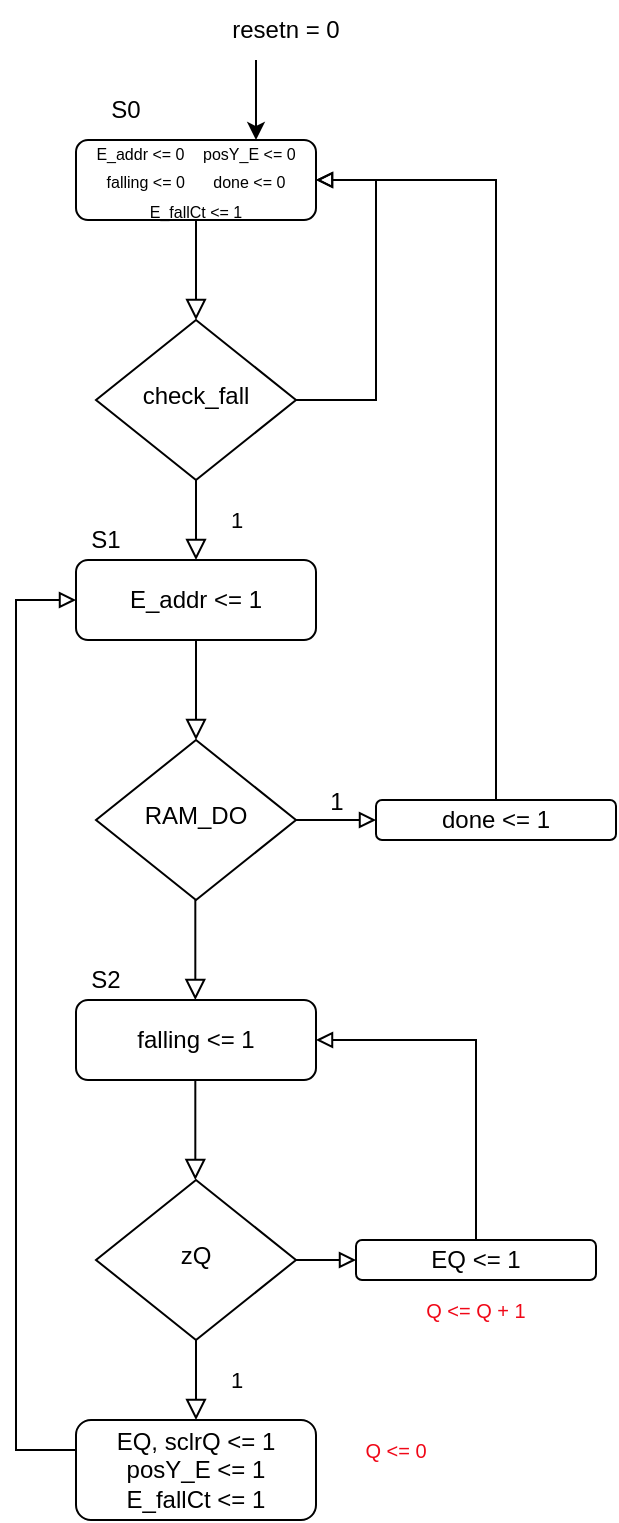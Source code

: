 <mxfile version="20.3.0" type="device"><diagram id="C5RBs43oDa-KdzZeNtuy" name="Page-1"><mxGraphModel dx="245" dy="613" grid="1" gridSize="10" guides="1" tooltips="1" connect="1" arrows="1" fold="1" page="1" pageScale="1" pageWidth="827" pageHeight="1169" math="0" shadow="0"><root><mxCell id="WIyWlLk6GJQsqaUBKTNV-0"/><mxCell id="WIyWlLk6GJQsqaUBKTNV-1" parent="WIyWlLk6GJQsqaUBKTNV-0"/><mxCell id="WIyWlLk6GJQsqaUBKTNV-2" value="" style="rounded=0;html=1;jettySize=auto;orthogonalLoop=1;fontSize=11;endArrow=block;endFill=0;endSize=8;strokeWidth=1;shadow=0;labelBackgroundColor=none;edgeStyle=orthogonalEdgeStyle;" parent="WIyWlLk6GJQsqaUBKTNV-1" source="WIyWlLk6GJQsqaUBKTNV-3" target="WIyWlLk6GJQsqaUBKTNV-6" edge="1"><mxGeometry relative="1" as="geometry"/></mxCell><mxCell id="9HXr9Xt4WUQ62hM6Nyb7-1" style="edgeStyle=orthogonalEdgeStyle;rounded=0;orthogonalLoop=1;jettySize=auto;html=1;exitX=0.75;exitY=0;exitDx=0;exitDy=0;endArrow=none;endFill=0;startArrow=classic;startFill=1;" parent="WIyWlLk6GJQsqaUBKTNV-1" source="WIyWlLk6GJQsqaUBKTNV-3" edge="1"><mxGeometry relative="1" as="geometry"><mxPoint x="250" y="40" as="targetPoint"/></mxGeometry></mxCell><mxCell id="WIyWlLk6GJQsqaUBKTNV-3" value="&lt;font style=&quot;font-size: 8px;&quot;&gt;E_addr &amp;lt;= 0&lt;span style=&quot;white-space: pre;&quot;&gt;&#9;&lt;/span&gt;posY_E &amp;lt;= 0&lt;br&gt;falling &amp;lt;= 0&lt;span style=&quot;white-space: pre;&quot;&gt;&#9;&lt;/span&gt;done &amp;lt;= 0 E_fallCt &amp;lt;= 1&lt;br&gt;&lt;/font&gt;" style="rounded=1;whiteSpace=wrap;html=1;fontSize=12;glass=0;strokeWidth=1;shadow=0;align=center;" parent="WIyWlLk6GJQsqaUBKTNV-1" vertex="1"><mxGeometry x="160" y="80" width="120" height="40" as="geometry"/></mxCell><mxCell id="WIyWlLk6GJQsqaUBKTNV-4" value="1" style="rounded=0;html=1;jettySize=auto;orthogonalLoop=1;fontSize=11;endArrow=block;endFill=0;endSize=8;strokeWidth=1;shadow=0;labelBackgroundColor=none;edgeStyle=orthogonalEdgeStyle;" parent="WIyWlLk6GJQsqaUBKTNV-1" source="WIyWlLk6GJQsqaUBKTNV-6" edge="1"><mxGeometry y="20" relative="1" as="geometry"><mxPoint as="offset"/><mxPoint x="220" y="290" as="targetPoint"/></mxGeometry></mxCell><mxCell id="9HXr9Xt4WUQ62hM6Nyb7-5" style="edgeStyle=orthogonalEdgeStyle;rounded=0;orthogonalLoop=1;jettySize=auto;html=1;exitX=1;exitY=0.5;exitDx=0;exitDy=0;entryX=1;entryY=0.5;entryDx=0;entryDy=0;startArrow=none;startFill=0;endArrow=block;endFill=0;" parent="WIyWlLk6GJQsqaUBKTNV-1" source="WIyWlLk6GJQsqaUBKTNV-6" target="WIyWlLk6GJQsqaUBKTNV-3" edge="1"><mxGeometry relative="1" as="geometry"><Array as="points"><mxPoint x="310" y="210"/><mxPoint x="310" y="100"/></Array></mxGeometry></mxCell><mxCell id="WIyWlLk6GJQsqaUBKTNV-6" value="check_fall" style="rhombus;whiteSpace=wrap;html=1;shadow=0;fontFamily=Helvetica;fontSize=12;align=center;strokeWidth=1;spacing=6;spacingTop=-4;" parent="WIyWlLk6GJQsqaUBKTNV-1" vertex="1"><mxGeometry x="170" y="170" width="100" height="80" as="geometry"/></mxCell><mxCell id="9HXr9Xt4WUQ62hM6Nyb7-0" value="S0" style="text;html=1;strokeColor=none;fillColor=none;align=center;verticalAlign=middle;whiteSpace=wrap;rounded=0;" parent="WIyWlLk6GJQsqaUBKTNV-1" vertex="1"><mxGeometry x="170" y="50" width="30" height="30" as="geometry"/></mxCell><mxCell id="9HXr9Xt4WUQ62hM6Nyb7-2" value="resetn = 0" style="text;html=1;strokeColor=none;fillColor=none;align=center;verticalAlign=middle;whiteSpace=wrap;rounded=0;" parent="WIyWlLk6GJQsqaUBKTNV-1" vertex="1"><mxGeometry x="230" y="10" width="70" height="30" as="geometry"/></mxCell><mxCell id="9HXr9Xt4WUQ62hM6Nyb7-3" value="E_addr &amp;lt;= 1" style="rounded=1;whiteSpace=wrap;html=1;fontSize=12;glass=0;strokeWidth=1;shadow=0;" parent="WIyWlLk6GJQsqaUBKTNV-1" vertex="1"><mxGeometry x="160" y="290" width="120" height="40" as="geometry"/></mxCell><mxCell id="9HXr9Xt4WUQ62hM6Nyb7-4" value="S1" style="text;html=1;strokeColor=none;fillColor=none;align=center;verticalAlign=middle;whiteSpace=wrap;rounded=0;" parent="WIyWlLk6GJQsqaUBKTNV-1" vertex="1"><mxGeometry x="160" y="270" width="30" height="20" as="geometry"/></mxCell><mxCell id="9HXr9Xt4WUQ62hM6Nyb7-9" value="" style="rounded=0;html=1;jettySize=auto;orthogonalLoop=1;fontSize=11;endArrow=block;endFill=0;endSize=8;strokeWidth=1;shadow=0;labelBackgroundColor=none;edgeStyle=orthogonalEdgeStyle;" parent="WIyWlLk6GJQsqaUBKTNV-1" edge="1"><mxGeometry relative="1" as="geometry"><mxPoint x="220" y="330.0" as="sourcePoint"/><mxPoint x="220" y="380" as="targetPoint"/></mxGeometry></mxCell><mxCell id="yi1qWyh7OT3yYEMnsm-t-6" value="&lt;font style=&quot;font-size: 12px;&quot;&gt;1&lt;/font&gt;" style="edgeStyle=orthogonalEdgeStyle;rounded=0;orthogonalLoop=1;jettySize=auto;html=1;exitX=1;exitY=0.5;exitDx=0;exitDy=0;entryX=0;entryY=0.5;entryDx=0;entryDy=0;fontSize=8;labelPosition=center;verticalLabelPosition=top;align=center;verticalAlign=bottom;endArrow=block;endFill=0;" parent="WIyWlLk6GJQsqaUBKTNV-1" source="yi1qWyh7OT3yYEMnsm-t-2" target="yi1qWyh7OT3yYEMnsm-t-5" edge="1"><mxGeometry relative="1" as="geometry"><Array as="points"><mxPoint x="290" y="420"/><mxPoint x="290" y="420"/></Array></mxGeometry></mxCell><mxCell id="yi1qWyh7OT3yYEMnsm-t-2" value="RAM_DO" style="rhombus;whiteSpace=wrap;html=1;shadow=0;fontFamily=Helvetica;fontSize=12;align=center;strokeWidth=1;spacing=6;spacingTop=-4;" parent="WIyWlLk6GJQsqaUBKTNV-1" vertex="1"><mxGeometry x="170" y="380" width="100" height="80" as="geometry"/></mxCell><mxCell id="yi1qWyh7OT3yYEMnsm-t-7" style="edgeStyle=orthogonalEdgeStyle;rounded=0;orthogonalLoop=1;jettySize=auto;html=1;exitX=0.5;exitY=0;exitDx=0;exitDy=0;entryX=1;entryY=0.5;entryDx=0;entryDy=0;fontSize=8;endArrow=block;endFill=0;" parent="WIyWlLk6GJQsqaUBKTNV-1" source="yi1qWyh7OT3yYEMnsm-t-5" target="WIyWlLk6GJQsqaUBKTNV-3" edge="1"><mxGeometry relative="1" as="geometry"/></mxCell><mxCell id="yi1qWyh7OT3yYEMnsm-t-5" value="done &amp;lt;= 1" style="rounded=1;whiteSpace=wrap;html=1;fontSize=12;glass=0;strokeWidth=1;shadow=0;" parent="WIyWlLk6GJQsqaUBKTNV-1" vertex="1"><mxGeometry x="310" y="410" width="120" height="20" as="geometry"/></mxCell><mxCell id="yi1qWyh7OT3yYEMnsm-t-9" value="" style="rounded=0;html=1;jettySize=auto;orthogonalLoop=1;fontSize=11;endArrow=block;endFill=0;endSize=8;strokeWidth=1;shadow=0;labelBackgroundColor=none;edgeStyle=orthogonalEdgeStyle;" parent="WIyWlLk6GJQsqaUBKTNV-1" edge="1"><mxGeometry relative="1" as="geometry"><mxPoint x="219.66" y="460" as="sourcePoint"/><mxPoint x="219.66" y="510" as="targetPoint"/></mxGeometry></mxCell><mxCell id="yi1qWyh7OT3yYEMnsm-t-11" value="falling &amp;lt;= 1" style="rounded=1;whiteSpace=wrap;html=1;fontSize=12;glass=0;strokeWidth=1;shadow=0;" parent="WIyWlLk6GJQsqaUBKTNV-1" vertex="1"><mxGeometry x="160" y="510" width="120" height="40" as="geometry"/></mxCell><mxCell id="yi1qWyh7OT3yYEMnsm-t-12" value="S2" style="text;html=1;strokeColor=none;fillColor=none;align=center;verticalAlign=middle;whiteSpace=wrap;rounded=0;" parent="WIyWlLk6GJQsqaUBKTNV-1" vertex="1"><mxGeometry x="160" y="490" width="30" height="20" as="geometry"/></mxCell><mxCell id="yi1qWyh7OT3yYEMnsm-t-13" value="1" style="rounded=0;html=1;jettySize=auto;orthogonalLoop=1;fontSize=11;endArrow=block;endFill=0;endSize=8;strokeWidth=1;shadow=0;labelBackgroundColor=none;edgeStyle=orthogonalEdgeStyle;" parent="WIyWlLk6GJQsqaUBKTNV-1" source="yi1qWyh7OT3yYEMnsm-t-14" edge="1"><mxGeometry y="20" relative="1" as="geometry"><mxPoint as="offset"/><mxPoint x="220" y="720" as="targetPoint"/></mxGeometry></mxCell><mxCell id="yi1qWyh7OT3yYEMnsm-t-14" value="zQ" style="rhombus;whiteSpace=wrap;html=1;shadow=0;fontFamily=Helvetica;fontSize=12;align=center;strokeWidth=1;spacing=6;spacingTop=-4;" parent="WIyWlLk6GJQsqaUBKTNV-1" vertex="1"><mxGeometry x="170" y="600" width="100" height="80" as="geometry"/></mxCell><mxCell id="yi1qWyh7OT3yYEMnsm-t-15" value="" style="rounded=0;html=1;jettySize=auto;orthogonalLoop=1;fontSize=11;endArrow=block;endFill=0;endSize=8;strokeWidth=1;shadow=0;labelBackgroundColor=none;edgeStyle=orthogonalEdgeStyle;" parent="WIyWlLk6GJQsqaUBKTNV-1" edge="1"><mxGeometry relative="1" as="geometry"><mxPoint x="219.66" y="550" as="sourcePoint"/><mxPoint x="219.66" y="600" as="targetPoint"/></mxGeometry></mxCell><mxCell id="yi1qWyh7OT3yYEMnsm-t-17" value="" style="edgeStyle=orthogonalEdgeStyle;rounded=0;orthogonalLoop=1;jettySize=auto;html=1;exitX=1;exitY=0.5;exitDx=0;exitDy=0;entryX=0;entryY=0.5;entryDx=0;entryDy=0;fontSize=8;labelPosition=center;verticalLabelPosition=top;align=center;verticalAlign=bottom;endArrow=block;endFill=0;" parent="WIyWlLk6GJQsqaUBKTNV-1" target="yi1qWyh7OT3yYEMnsm-t-18" edge="1"><mxGeometry relative="1" as="geometry"><mxPoint x="270" y="640" as="sourcePoint"/><Array as="points"><mxPoint x="290" y="640"/><mxPoint x="290" y="640"/></Array></mxGeometry></mxCell><mxCell id="yi1qWyh7OT3yYEMnsm-t-19" style="edgeStyle=orthogonalEdgeStyle;rounded=0;orthogonalLoop=1;jettySize=auto;html=1;exitX=0.5;exitY=0;exitDx=0;exitDy=0;entryX=1;entryY=0.5;entryDx=0;entryDy=0;fontSize=12;endArrow=block;endFill=0;" parent="WIyWlLk6GJQsqaUBKTNV-1" source="yi1qWyh7OT3yYEMnsm-t-18" target="yi1qWyh7OT3yYEMnsm-t-11" edge="1"><mxGeometry relative="1" as="geometry"/></mxCell><mxCell id="yi1qWyh7OT3yYEMnsm-t-18" value="EQ &amp;lt;= 1" style="rounded=1;whiteSpace=wrap;html=1;fontSize=12;glass=0;strokeWidth=1;shadow=0;" parent="WIyWlLk6GJQsqaUBKTNV-1" vertex="1"><mxGeometry x="300" y="630" width="120" height="20" as="geometry"/></mxCell><mxCell id="yi1qWyh7OT3yYEMnsm-t-23" style="edgeStyle=orthogonalEdgeStyle;rounded=0;orthogonalLoop=1;jettySize=auto;html=1;exitX=0;exitY=0.5;exitDx=0;exitDy=0;entryX=0;entryY=0.5;entryDx=0;entryDy=0;fontSize=8;endArrow=block;endFill=0;" parent="WIyWlLk6GJQsqaUBKTNV-1" source="yi1qWyh7OT3yYEMnsm-t-20" target="9HXr9Xt4WUQ62hM6Nyb7-3" edge="1"><mxGeometry relative="1" as="geometry"><Array as="points"><mxPoint x="130" y="735"/><mxPoint x="130" y="310"/></Array></mxGeometry></mxCell><mxCell id="yi1qWyh7OT3yYEMnsm-t-20" value="EQ, sclrQ &amp;lt;= 1&lt;br&gt;posY_E &amp;lt;= 1&lt;br&gt;E_fallCt &amp;lt;= 1" style="rounded=1;whiteSpace=wrap;html=1;fontSize=12;glass=0;strokeWidth=1;shadow=0;" parent="WIyWlLk6GJQsqaUBKTNV-1" vertex="1"><mxGeometry x="160" y="720" width="120" height="50" as="geometry"/></mxCell><mxCell id="yi1qWyh7OT3yYEMnsm-t-24" value="&lt;font style=&quot;font-size: 10px;&quot; color=&quot;#f00717&quot;&gt;Q &amp;lt;= Q + 1&lt;/font&gt;" style="text;html=1;strokeColor=none;fillColor=none;align=center;verticalAlign=middle;whiteSpace=wrap;rounded=0;fontSize=8;" parent="WIyWlLk6GJQsqaUBKTNV-1" vertex="1"><mxGeometry x="330" y="650" width="60" height="30" as="geometry"/></mxCell><mxCell id="yi1qWyh7OT3yYEMnsm-t-25" value="&lt;font style=&quot;font-size: 10px;&quot; color=&quot;#f00717&quot;&gt;Q &amp;lt;= 0&lt;br&gt;&lt;/font&gt;" style="text;html=1;strokeColor=none;fillColor=none;align=center;verticalAlign=middle;whiteSpace=wrap;rounded=0;fontSize=8;" parent="WIyWlLk6GJQsqaUBKTNV-1" vertex="1"><mxGeometry x="290" y="720" width="60" height="30" as="geometry"/></mxCell></root></mxGraphModel></diagram></mxfile>